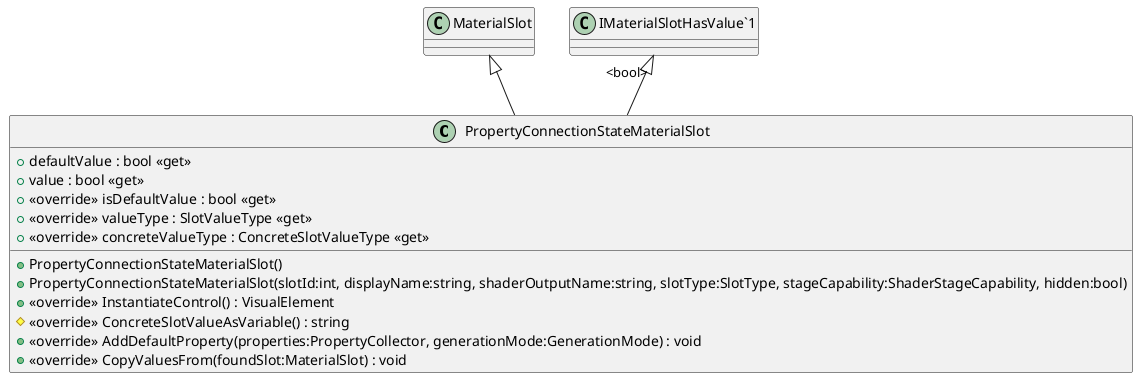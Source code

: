 @startuml
class PropertyConnectionStateMaterialSlot {
    + PropertyConnectionStateMaterialSlot()
    + PropertyConnectionStateMaterialSlot(slotId:int, displayName:string, shaderOutputName:string, slotType:SlotType, stageCapability:ShaderStageCapability, hidden:bool)
    + <<override>> InstantiateControl() : VisualElement
    # <<override>> ConcreteSlotValueAsVariable() : string
    + defaultValue : bool <<get>>
    + value : bool <<get>>
    + <<override>> isDefaultValue : bool <<get>>
    + <<override>> AddDefaultProperty(properties:PropertyCollector, generationMode:GenerationMode) : void
    + <<override>> valueType : SlotValueType <<get>>
    + <<override>> concreteValueType : ConcreteSlotValueType <<get>>
    + <<override>> CopyValuesFrom(foundSlot:MaterialSlot) : void
}
MaterialSlot <|-- PropertyConnectionStateMaterialSlot
"IMaterialSlotHasValue`1" "<bool>" <|-- PropertyConnectionStateMaterialSlot
@enduml
